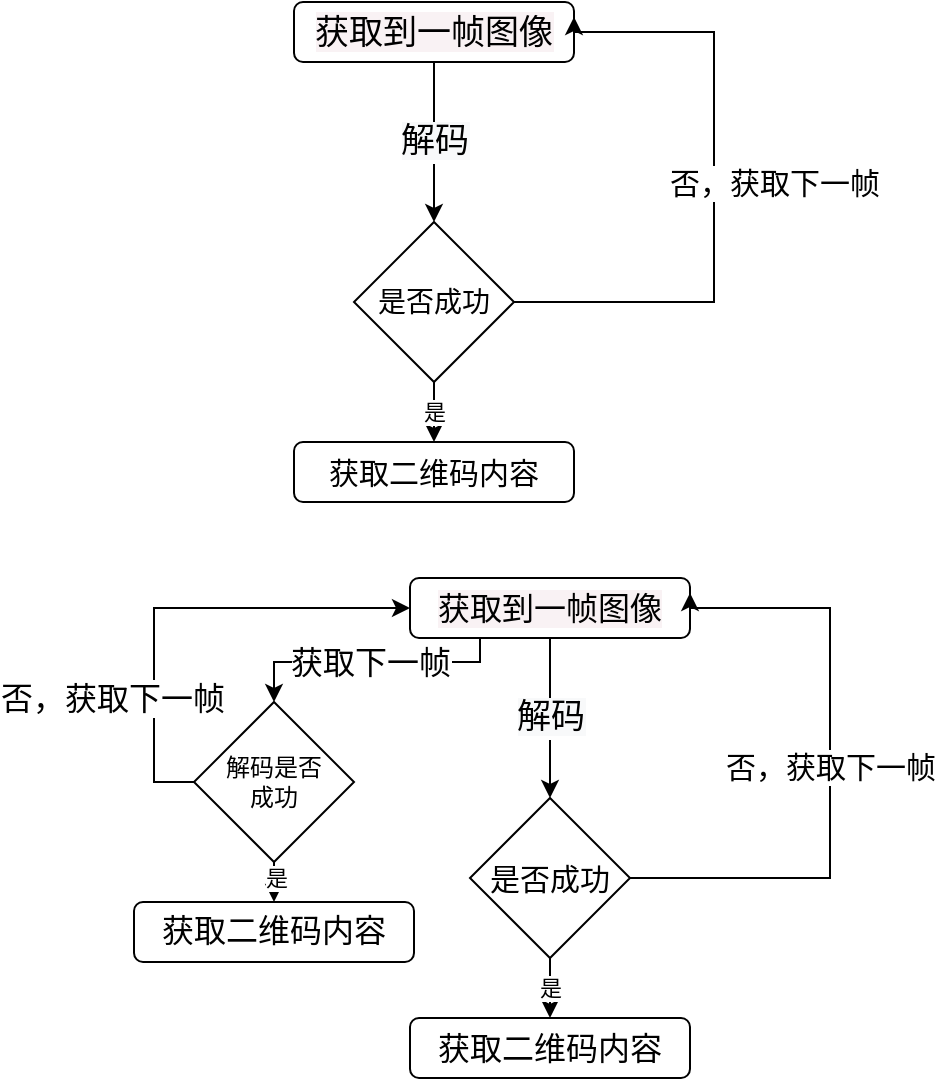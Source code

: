 <mxfile version="14.2.9" type="github">
  <diagram id="ejlPTIvOCTzwj969W6Wb" name="Page-1">
    <mxGraphModel dx="946" dy="536" grid="0" gridSize="10" guides="1" tooltips="1" connect="1" arrows="1" fold="1" page="1" pageScale="1" pageWidth="827" pageHeight="1169" math="0" shadow="0">
      <root>
        <mxCell id="0" />
        <mxCell id="1" parent="0" />
        <mxCell id="bumcUbIlbm1woRO7Ocf9-4" value="&lt;span style=&quot;font-family: &amp;quot;source code pro&amp;quot;, &amp;quot;dejavu sans mono&amp;quot;, &amp;quot;ubuntu mono&amp;quot;, &amp;quot;anonymous pro&amp;quot;, &amp;quot;droid sans mono&amp;quot;, menlo, monaco, consolas, inconsolata, courier, monospace, &amp;quot;pingfang sc&amp;quot;, &amp;quot;microsoft yahei&amp;quot;, sans-serif; font-size: 17px; background-color: rgb(249, 242, 244);&quot;&gt;获取到一帧图像&lt;br style=&quot;font-size: 17px;&quot;&gt;&lt;/span&gt;" style="rounded=1;whiteSpace=wrap;html=1;fontSize=17;glass=0;strokeWidth=1;shadow=0;" parent="1" vertex="1">
          <mxGeometry x="200" y="90" width="140" height="30" as="geometry" />
        </mxCell>
        <mxCell id="bumcUbIlbm1woRO7Ocf9-13" value="否，获取下一帧" style="edgeStyle=orthogonalEdgeStyle;rounded=0;orthogonalLoop=1;jettySize=auto;html=1;exitX=1;exitY=0.5;exitDx=0;exitDy=0;entryX=1;entryY=0.25;entryDx=0;entryDy=0;fontSize=15;" parent="1" source="bumcUbIlbm1woRO7Ocf9-8" target="bumcUbIlbm1woRO7Ocf9-4" edge="1">
          <mxGeometry x="0.024" y="-30" relative="1" as="geometry">
            <Array as="points">
              <mxPoint x="410" y="240" />
              <mxPoint x="410" y="105" />
              <mxPoint x="340" y="105" />
            </Array>
            <mxPoint as="offset" />
          </mxGeometry>
        </mxCell>
        <mxCell id="bumcUbIlbm1woRO7Ocf9-11" value="获取二维码内容" style="rounded=1;whiteSpace=wrap;html=1;fontSize=15;glass=0;strokeWidth=1;shadow=0;" parent="1" vertex="1">
          <mxGeometry x="200" y="310" width="140" height="30" as="geometry" />
        </mxCell>
        <mxCell id="bumcUbIlbm1woRO7Ocf9-9" value="&lt;span style=&quot;font-size: 17px ; background-color: rgb(248 , 249 , 250)&quot;&gt;解码&lt;/span&gt;" style="edgeStyle=orthogonalEdgeStyle;rounded=0;orthogonalLoop=1;jettySize=auto;html=1;exitX=0.5;exitY=1;exitDx=0;exitDy=0;entryX=0.5;entryY=0;entryDx=0;entryDy=0;" parent="1" source="bumcUbIlbm1woRO7Ocf9-4" target="bumcUbIlbm1woRO7Ocf9-8" edge="1">
          <mxGeometry relative="1" as="geometry">
            <mxPoint x="270" y="180" as="sourcePoint" />
          </mxGeometry>
        </mxCell>
        <mxCell id="bumcUbIlbm1woRO7Ocf9-12" value="是" style="edgeStyle=orthogonalEdgeStyle;rounded=0;orthogonalLoop=1;jettySize=auto;html=1;exitX=0.5;exitY=1;exitDx=0;exitDy=0;entryX=0.5;entryY=0;entryDx=0;entryDy=0;" parent="1" source="bumcUbIlbm1woRO7Ocf9-8" target="bumcUbIlbm1woRO7Ocf9-11" edge="1">
          <mxGeometry relative="1" as="geometry" />
        </mxCell>
        <mxCell id="bumcUbIlbm1woRO7Ocf9-8" value="是否成功" style="rhombus;whiteSpace=wrap;html=1;fontSize=14;" parent="1" vertex="1">
          <mxGeometry x="230" y="200" width="80" height="80" as="geometry" />
        </mxCell>
        <mxCell id="bumcUbIlbm1woRO7Ocf9-36" value="&lt;span style=&quot;font-size: 17px ; background-color: rgb(248 , 249 , 250)&quot;&gt;解码&lt;/span&gt;" style="edgeStyle=orthogonalEdgeStyle;rounded=0;orthogonalLoop=1;jettySize=auto;html=1;exitX=0.5;exitY=1;exitDx=0;exitDy=0;entryX=0.5;entryY=0;entryDx=0;entryDy=0;" parent="1" source="bumcUbIlbm1woRO7Ocf9-23" edge="1" target="bumcUbIlbm1woRO7Ocf9-30">
          <mxGeometry relative="1" as="geometry">
            <mxPoint x="328" y="438" as="targetPoint" />
          </mxGeometry>
        </mxCell>
        <mxCell id="iTjfjuh6w6Pmdr9m70sK-2" value="获取下一帧" style="edgeStyle=orthogonalEdgeStyle;rounded=0;orthogonalLoop=1;jettySize=auto;html=1;exitX=0.25;exitY=1;exitDx=0;exitDy=0;entryX=0.5;entryY=0;entryDx=0;entryDy=0;fontSize=16;" edge="1" parent="1" source="bumcUbIlbm1woRO7Ocf9-23" target="bumcUbIlbm1woRO7Ocf9-39">
          <mxGeometry relative="1" as="geometry">
            <Array as="points">
              <mxPoint x="293" y="420" />
              <mxPoint x="190" y="420" />
            </Array>
          </mxGeometry>
        </mxCell>
        <mxCell id="bumcUbIlbm1woRO7Ocf9-23" value="&lt;span style=&quot;font-family: &amp;quot;source code pro&amp;quot;, &amp;quot;dejavu sans mono&amp;quot;, &amp;quot;ubuntu mono&amp;quot;, &amp;quot;anonymous pro&amp;quot;, &amp;quot;droid sans mono&amp;quot;, menlo, monaco, consolas, inconsolata, courier, monospace, &amp;quot;pingfang sc&amp;quot;, &amp;quot;microsoft yahei&amp;quot;, sans-serif; font-size: 16px; background-color: rgb(249, 242, 244);&quot;&gt;获取到一帧图像&lt;br style=&quot;font-size: 16px;&quot;&gt;&lt;/span&gt;" style="rounded=1;whiteSpace=wrap;html=1;fontSize=16;glass=0;strokeWidth=1;shadow=0;" parent="1" vertex="1">
          <mxGeometry x="258" y="378" width="140" height="30" as="geometry" />
        </mxCell>
        <mxCell id="bumcUbIlbm1woRO7Ocf9-25" value="&lt;font style=&quot;font-size: 15px&quot;&gt;否，获取下一帧&lt;/font&gt;" style="edgeStyle=orthogonalEdgeStyle;rounded=0;orthogonalLoop=1;jettySize=auto;html=1;exitX=1;exitY=0.5;exitDx=0;exitDy=0;entryX=1;entryY=0.25;entryDx=0;entryDy=0;" parent="1" source="bumcUbIlbm1woRO7Ocf9-30" target="bumcUbIlbm1woRO7Ocf9-23" edge="1">
          <mxGeometry relative="1" as="geometry">
            <Array as="points">
              <mxPoint x="468" y="528" />
              <mxPoint x="468" y="393" />
              <mxPoint x="398" y="393" />
            </Array>
          </mxGeometry>
        </mxCell>
        <mxCell id="bumcUbIlbm1woRO7Ocf9-26" value="获取二维码内容" style="rounded=1;whiteSpace=wrap;html=1;fontSize=16;glass=0;strokeWidth=1;shadow=0;" parent="1" vertex="1">
          <mxGeometry x="258" y="598" width="140" height="30" as="geometry" />
        </mxCell>
        <mxCell id="bumcUbIlbm1woRO7Ocf9-29" value="是" style="edgeStyle=orthogonalEdgeStyle;rounded=0;orthogonalLoop=1;jettySize=auto;html=1;exitX=0.5;exitY=1;exitDx=0;exitDy=0;entryX=0.5;entryY=0;entryDx=0;entryDy=0;" parent="1" source="bumcUbIlbm1woRO7Ocf9-30" target="bumcUbIlbm1woRO7Ocf9-26" edge="1">
          <mxGeometry relative="1" as="geometry" />
        </mxCell>
        <mxCell id="bumcUbIlbm1woRO7Ocf9-30" value="是否成功" style="rhombus;whiteSpace=wrap;html=1;fontSize=15;" parent="1" vertex="1">
          <mxGeometry x="288" y="488" width="80" height="80" as="geometry" />
        </mxCell>
        <mxCell id="bumcUbIlbm1woRO7Ocf9-42" style="edgeStyle=orthogonalEdgeStyle;rounded=0;orthogonalLoop=1;jettySize=auto;html=1;exitX=0.5;exitY=1;exitDx=0;exitDy=0;entryX=0.5;entryY=0;entryDx=0;entryDy=0;fontSize=16;" parent="1" source="bumcUbIlbm1woRO7Ocf9-39" target="bumcUbIlbm1woRO7Ocf9-41" edge="1">
          <mxGeometry relative="1" as="geometry" />
        </mxCell>
        <mxCell id="bumcUbIlbm1woRO7Ocf9-43" value="是" style="edgeLabel;html=1;align=center;verticalAlign=middle;resizable=0;points=[];" parent="bumcUbIlbm1woRO7Ocf9-42" vertex="1" connectable="0">
          <mxGeometry x="-0.214" y="1" relative="1" as="geometry">
            <mxPoint as="offset" />
          </mxGeometry>
        </mxCell>
        <mxCell id="bumcUbIlbm1woRO7Ocf9-44" style="edgeStyle=orthogonalEdgeStyle;rounded=0;orthogonalLoop=1;jettySize=auto;html=1;exitX=0;exitY=0.5;exitDx=0;exitDy=0;entryX=0;entryY=0.5;entryDx=0;entryDy=0;" parent="1" source="bumcUbIlbm1woRO7Ocf9-39" target="bumcUbIlbm1woRO7Ocf9-23" edge="1">
          <mxGeometry relative="1" as="geometry" />
        </mxCell>
        <mxCell id="bumcUbIlbm1woRO7Ocf9-45" value="否，获取下一帧" style="edgeLabel;html=1;align=center;verticalAlign=middle;resizable=0;points=[];fontSize=16;" parent="bumcUbIlbm1woRO7Ocf9-44" vertex="1" connectable="0">
          <mxGeometry x="-0.489" y="-2" relative="1" as="geometry">
            <mxPoint x="-23" y="-2" as="offset" />
          </mxGeometry>
        </mxCell>
        <mxCell id="bumcUbIlbm1woRO7Ocf9-39" value="解码是否&lt;br&gt;成功" style="rhombus;whiteSpace=wrap;html=1;" parent="1" vertex="1">
          <mxGeometry x="150" y="440" width="80" height="80" as="geometry" />
        </mxCell>
        <mxCell id="bumcUbIlbm1woRO7Ocf9-41" value="&lt;span style=&quot;font-size: 16px&quot;&gt;获取二维码内容&lt;/span&gt;" style="rounded=1;whiteSpace=wrap;html=1;fontSize=17;glass=0;strokeWidth=1;shadow=0;" parent="1" vertex="1">
          <mxGeometry x="120" y="540" width="140" height="30" as="geometry" />
        </mxCell>
      </root>
    </mxGraphModel>
  </diagram>
</mxfile>
